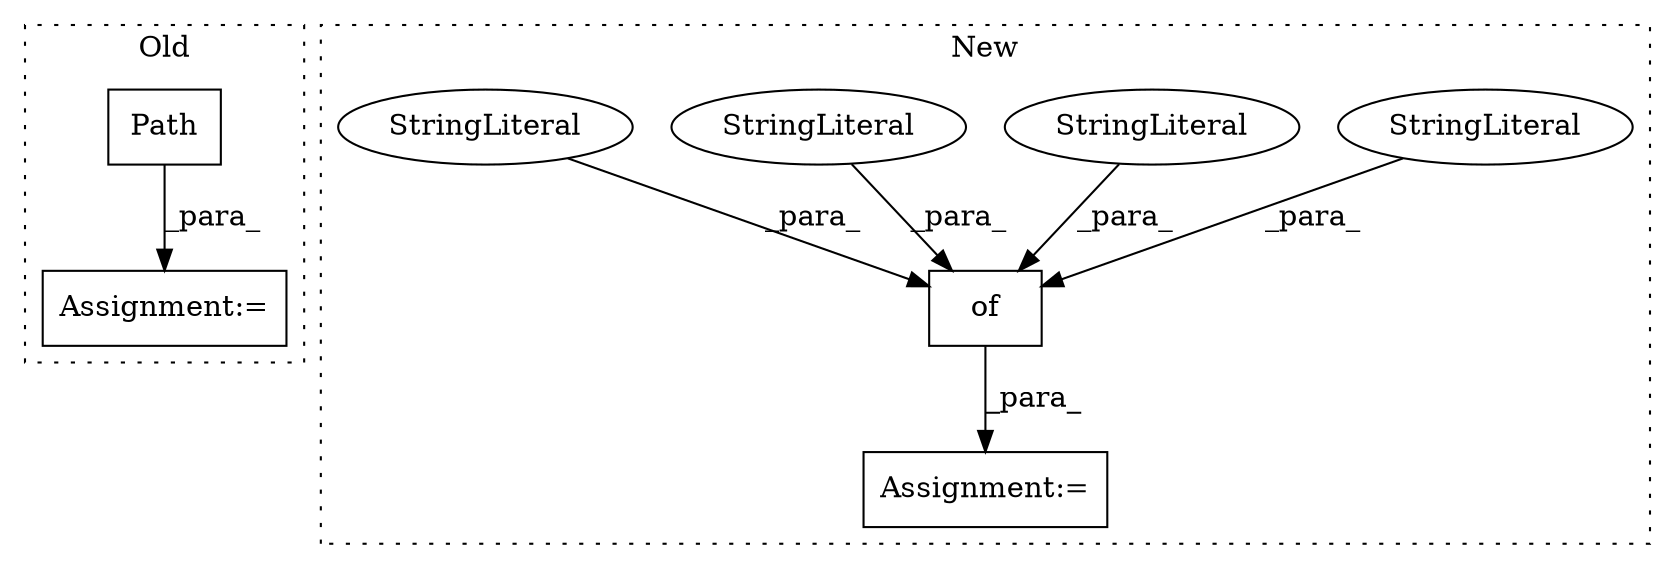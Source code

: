 digraph G {
subgraph cluster0 {
1 [label="Path" a="32" s="2825,2844" l="5,1" shape="box"];
5 [label="Assignment:=" a="7" s="2799" l="1" shape="box"];
label = "Old";
style="dotted";
}
subgraph cluster1 {
2 [label="of" a="32" s="4956,5012" l="3,1" shape="box"];
3 [label="StringLiteral" a="45" s="4959" l="10" shape="ellipse"];
4 [label="StringLiteral" a="45" s="4970" l="12" shape="ellipse"];
6 [label="StringLiteral" a="45" s="4997" l="15" shape="ellipse"];
7 [label="StringLiteral" a="45" s="4983" l="13" shape="ellipse"];
8 [label="Assignment:=" a="7" s="4923" l="1" shape="box"];
label = "New";
style="dotted";
}
1 -> 5 [label="_para_"];
2 -> 8 [label="_para_"];
3 -> 2 [label="_para_"];
4 -> 2 [label="_para_"];
6 -> 2 [label="_para_"];
7 -> 2 [label="_para_"];
}